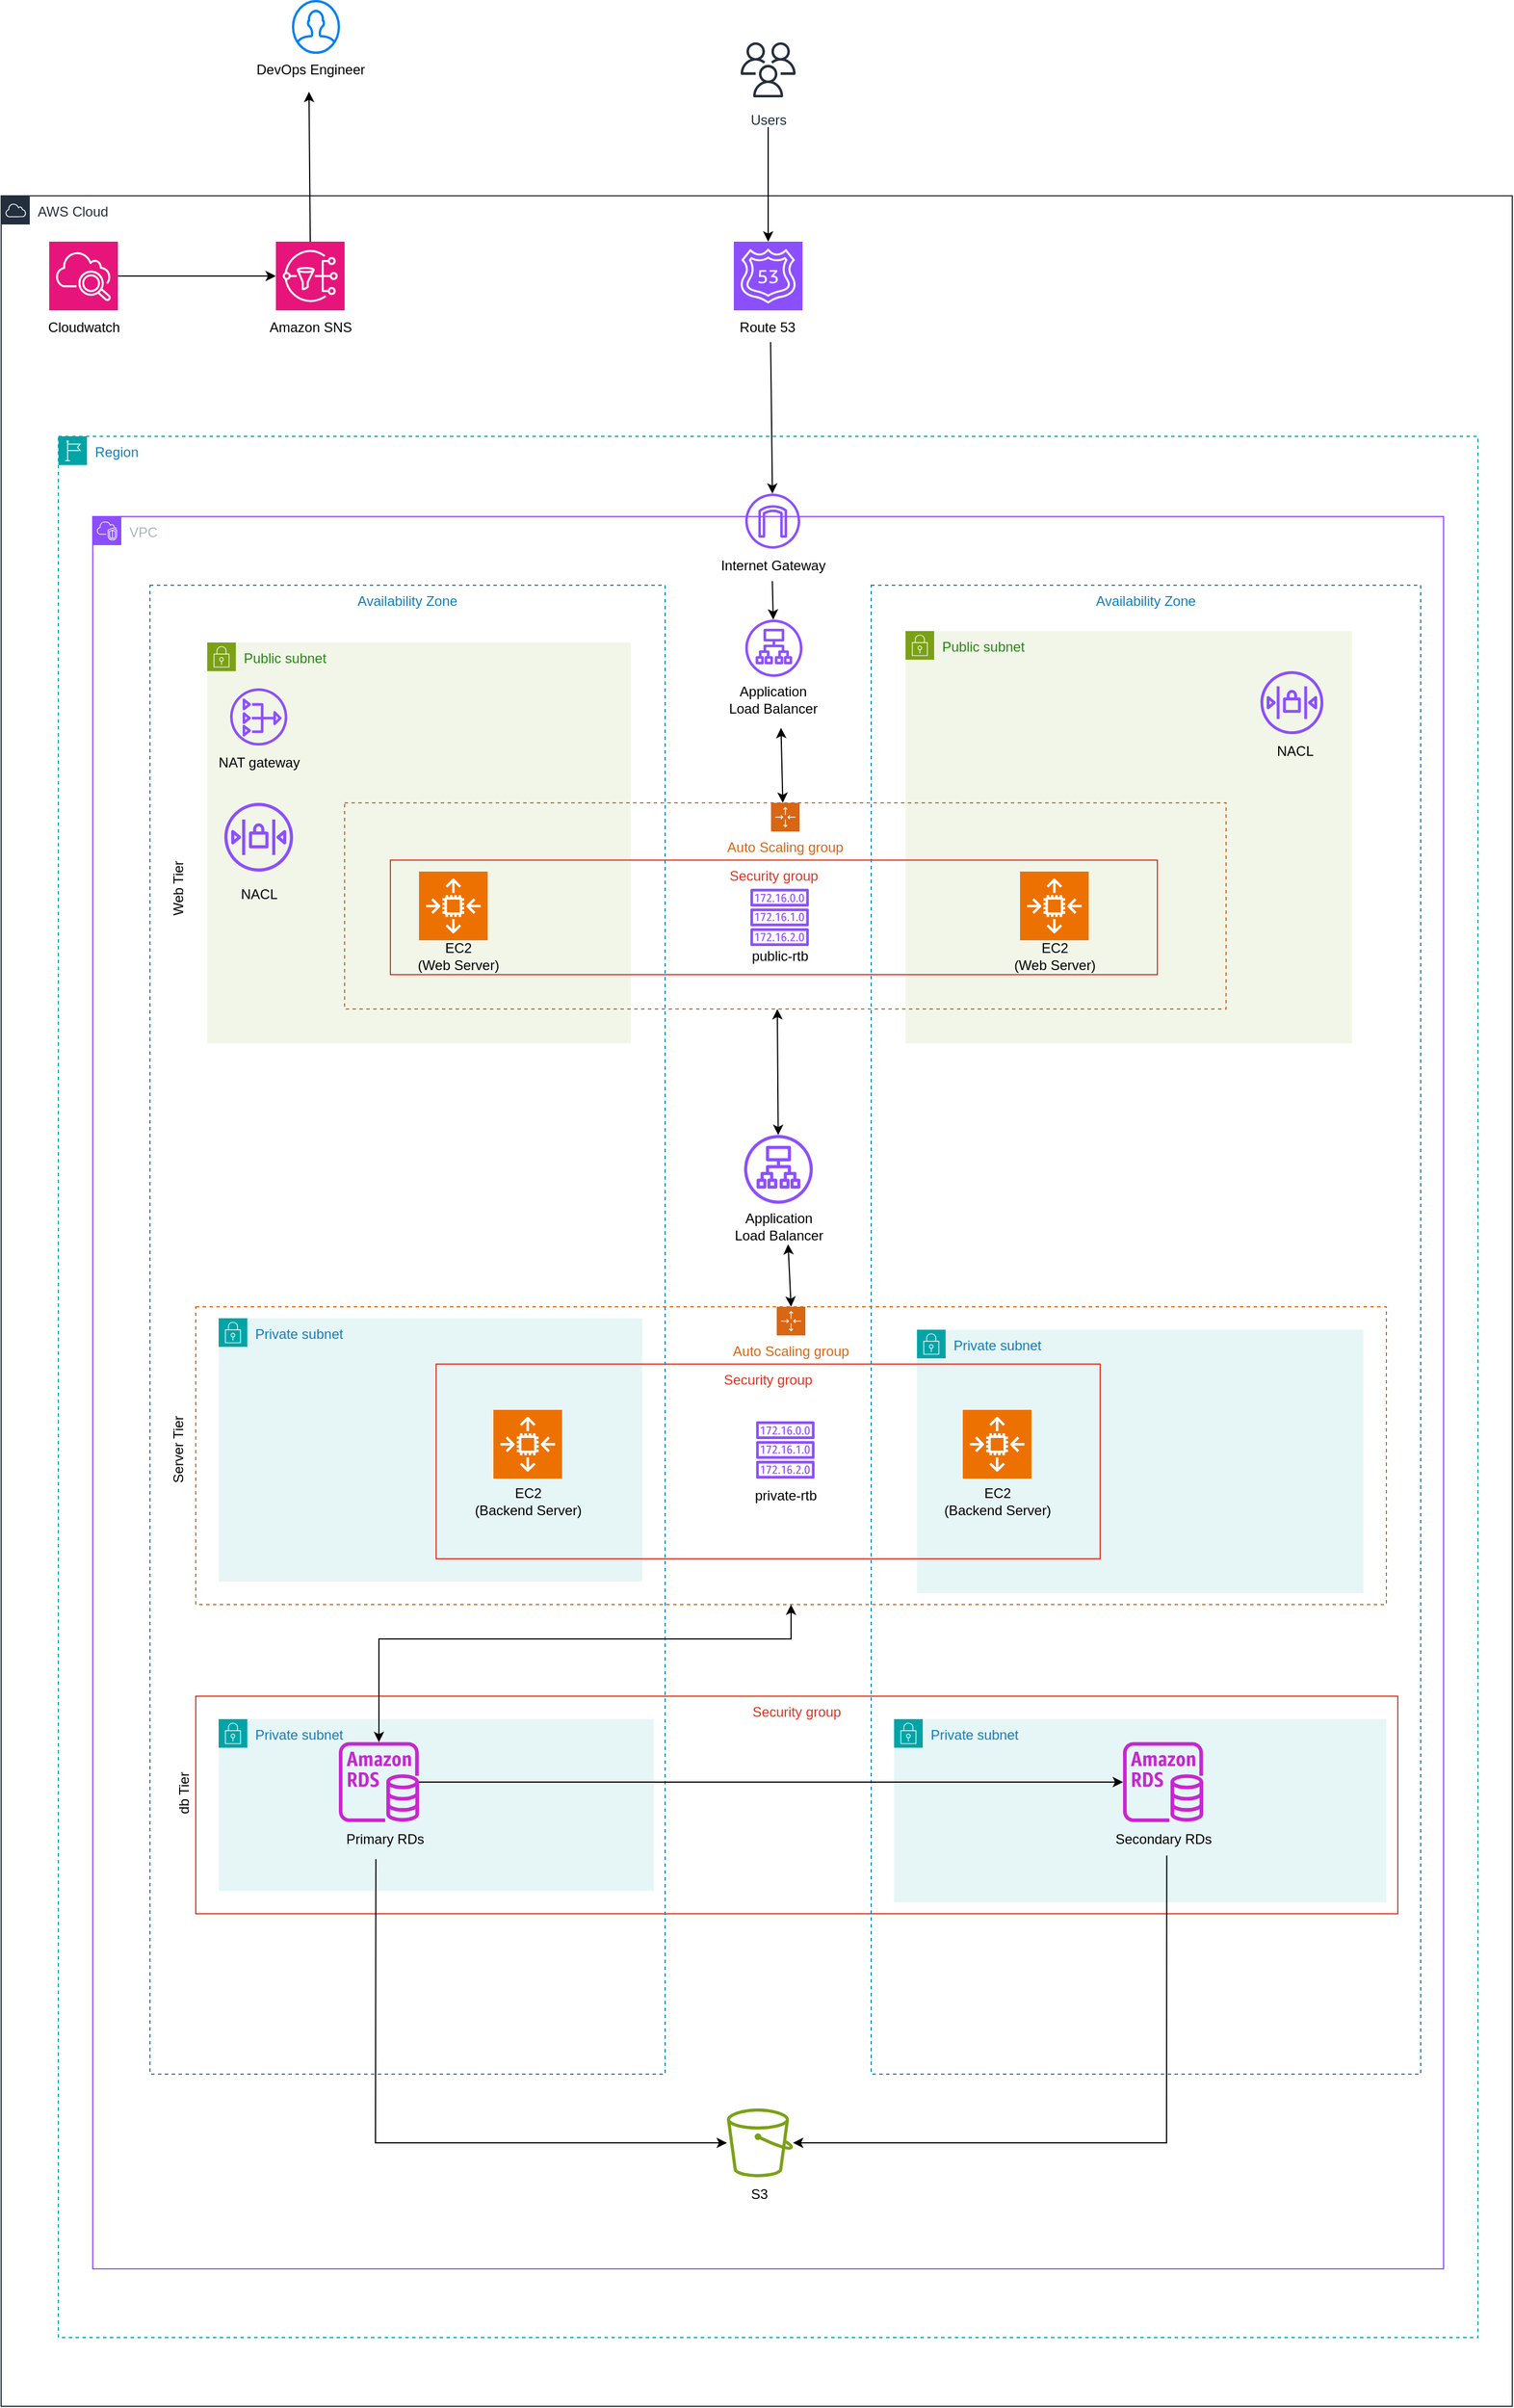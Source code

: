 <mxfile version="24.7.13">
  <diagram name="Page-1" id="mVVzXniBTKV5QnPk6kZt">
    <mxGraphModel dx="2638" dy="2377" grid="1" gridSize="10" guides="1" tooltips="1" connect="1" arrows="1" fold="1" page="1" pageScale="1" pageWidth="827" pageHeight="1169" math="0" shadow="0">
      <root>
        <mxCell id="0" />
        <mxCell id="1" parent="0" />
        <mxCell id="qg8MmeF7wyBkdZ5XozIb-90" value="Private subnet" style="points=[[0,0],[0.25,0],[0.5,0],[0.75,0],[1,0],[1,0.25],[1,0.5],[1,0.75],[1,1],[0.75,1],[0.5,1],[0.25,1],[0,1],[0,0.75],[0,0.5],[0,0.25]];outlineConnect=0;gradientColor=none;html=1;whiteSpace=wrap;fontSize=12;fontStyle=0;container=1;pointerEvents=0;collapsible=0;recursiveResize=0;shape=mxgraph.aws4.group;grIcon=mxgraph.aws4.group_security_group;grStroke=0;strokeColor=#00A4A6;fillColor=#E6F6F7;verticalAlign=top;align=left;spacingLeft=30;fontColor=#147EBA;dashed=0;" vertex="1" parent="1">
          <mxGeometry x="750" y="1250" width="430" height="160" as="geometry" />
        </mxCell>
        <mxCell id="qg8MmeF7wyBkdZ5XozIb-89" value="Private subnet" style="points=[[0,0],[0.25,0],[0.5,0],[0.75,0],[1,0],[1,0.25],[1,0.5],[1,0.75],[1,1],[0.75,1],[0.5,1],[0.25,1],[0,1],[0,0.75],[0,0.5],[0,0.25]];outlineConnect=0;gradientColor=none;html=1;whiteSpace=wrap;fontSize=12;fontStyle=0;container=1;pointerEvents=0;collapsible=0;recursiveResize=0;shape=mxgraph.aws4.group;grIcon=mxgraph.aws4.group_security_group;grStroke=0;strokeColor=#00A4A6;fillColor=#E6F6F7;verticalAlign=top;align=left;spacingLeft=30;fontColor=#147EBA;dashed=0;" vertex="1" parent="1">
          <mxGeometry x="160" y="1250" width="380" height="150" as="geometry" />
        </mxCell>
        <mxCell id="qg8MmeF7wyBkdZ5XozIb-76" value="Security group" style="fillColor=none;strokeColor=#DD3522;verticalAlign=top;fontStyle=0;fontColor=#DD3522;whiteSpace=wrap;html=1;" vertex="1" parent="1">
          <mxGeometry x="140" y="1230" width="1050" height="190" as="geometry" />
        </mxCell>
        <mxCell id="qg8MmeF7wyBkdZ5XozIb-82" value="Private subnet" style="points=[[0,0],[0.25,0],[0.5,0],[0.75,0],[1,0],[1,0.25],[1,0.5],[1,0.75],[1,1],[0.75,1],[0.5,1],[0.25,1],[0,1],[0,0.75],[0,0.5],[0,0.25]];outlineConnect=0;gradientColor=none;html=1;whiteSpace=wrap;fontSize=12;fontStyle=0;container=1;pointerEvents=0;collapsible=0;recursiveResize=0;shape=mxgraph.aws4.group;grIcon=mxgraph.aws4.group_security_group;grStroke=0;strokeColor=#00A4A6;fillColor=#E6F6F7;verticalAlign=top;align=left;spacingLeft=30;fontColor=#147EBA;dashed=0;" vertex="1" parent="1">
          <mxGeometry x="770" y="910" width="390" height="230" as="geometry" />
        </mxCell>
        <mxCell id="qg8MmeF7wyBkdZ5XozIb-81" value="Private subnet" style="points=[[0,0],[0.25,0],[0.5,0],[0.75,0],[1,0],[1,0.25],[1,0.5],[1,0.75],[1,1],[0.75,1],[0.5,1],[0.25,1],[0,1],[0,0.75],[0,0.5],[0,0.25]];outlineConnect=0;gradientColor=none;html=1;whiteSpace=wrap;fontSize=12;fontStyle=0;container=1;pointerEvents=0;collapsible=0;recursiveResize=0;shape=mxgraph.aws4.group;grIcon=mxgraph.aws4.group_security_group;grStroke=0;strokeColor=#00A4A6;fillColor=#E6F6F7;verticalAlign=top;align=left;spacingLeft=30;fontColor=#147EBA;dashed=0;" vertex="1" parent="1">
          <mxGeometry x="160" y="900" width="370" height="230" as="geometry" />
        </mxCell>
        <mxCell id="qg8MmeF7wyBkdZ5XozIb-55" value="Security group" style="fillColor=none;strokeColor=#DD3522;verticalAlign=top;fontStyle=0;fontColor=#DD3522;whiteSpace=wrap;html=1;" vertex="1" parent="1">
          <mxGeometry x="350" y="940" width="580" height="170" as="geometry" />
        </mxCell>
        <mxCell id="qg8MmeF7wyBkdZ5XozIb-49" value="Public subnet" style="points=[[0,0],[0.25,0],[0.5,0],[0.75,0],[1,0],[1,0.25],[1,0.5],[1,0.75],[1,1],[0.75,1],[0.5,1],[0.25,1],[0,1],[0,0.75],[0,0.5],[0,0.25]];outlineConnect=0;gradientColor=none;html=1;whiteSpace=wrap;fontSize=12;fontStyle=0;container=1;pointerEvents=0;collapsible=0;recursiveResize=0;shape=mxgraph.aws4.group;grIcon=mxgraph.aws4.group_security_group;grStroke=0;strokeColor=#7AA116;fillColor=#F2F6E8;verticalAlign=top;align=left;spacingLeft=30;fontColor=#248814;dashed=0;" vertex="1" parent="1">
          <mxGeometry x="760" y="300" width="390" height="360" as="geometry" />
        </mxCell>
        <mxCell id="qg8MmeF7wyBkdZ5XozIb-48" value="Public subnet" style="points=[[0,0],[0.25,0],[0.5,0],[0.75,0],[1,0],[1,0.25],[1,0.5],[1,0.75],[1,1],[0.75,1],[0.5,1],[0.25,1],[0,1],[0,0.75],[0,0.5],[0,0.25]];outlineConnect=0;gradientColor=none;html=1;whiteSpace=wrap;fontSize=12;fontStyle=0;container=1;pointerEvents=0;collapsible=0;recursiveResize=0;shape=mxgraph.aws4.group;grIcon=mxgraph.aws4.group_security_group;grStroke=0;strokeColor=#7AA116;fillColor=#F2F6E8;verticalAlign=top;align=left;spacingLeft=30;fontColor=#248814;dashed=0;" vertex="1" parent="1">
          <mxGeometry x="150" y="310" width="370" height="350" as="geometry" />
        </mxCell>
        <mxCell id="qg8MmeF7wyBkdZ5XozIb-1" value="Region" style="points=[[0,0],[0.25,0],[0.5,0],[0.75,0],[1,0],[1,0.25],[1,0.5],[1,0.75],[1,1],[0.75,1],[0.5,1],[0.25,1],[0,1],[0,0.75],[0,0.5],[0,0.25]];outlineConnect=0;gradientColor=none;html=1;whiteSpace=wrap;fontSize=12;fontStyle=0;container=1;pointerEvents=0;collapsible=0;recursiveResize=0;shape=mxgraph.aws4.group;grIcon=mxgraph.aws4.group_region;strokeColor=#00A4A6;fillColor=none;verticalAlign=top;align=left;spacingLeft=30;fontColor=#147EBA;dashed=1;" vertex="1" parent="1">
          <mxGeometry x="20" y="130" width="1240" height="1660" as="geometry" />
        </mxCell>
        <mxCell id="qg8MmeF7wyBkdZ5XozIb-6" value="Users" style="sketch=0;outlineConnect=0;fontColor=#232F3E;gradientColor=none;strokeColor=#232F3E;fillColor=#ffffff;dashed=0;verticalLabelPosition=bottom;verticalAlign=top;align=center;html=1;fontSize=12;fontStyle=0;aspect=fixed;shape=mxgraph.aws4.resourceIcon;resIcon=mxgraph.aws4.users;" vertex="1" parent="1">
          <mxGeometry x="610" y="-220" width="60" height="60" as="geometry" />
        </mxCell>
        <mxCell id="qg8MmeF7wyBkdZ5XozIb-12" value="VPC" style="points=[[0,0],[0.25,0],[0.5,0],[0.75,0],[1,0],[1,0.25],[1,0.5],[1,0.75],[1,1],[0.75,1],[0.5,1],[0.25,1],[0,1],[0,0.75],[0,0.5],[0,0.25]];outlineConnect=0;gradientColor=none;html=1;whiteSpace=wrap;fontSize=12;fontStyle=0;container=1;pointerEvents=0;collapsible=0;recursiveResize=0;shape=mxgraph.aws4.group;grIcon=mxgraph.aws4.group_vpc2;strokeColor=#8C4FFF;fillColor=none;verticalAlign=top;align=left;spacingLeft=30;fontColor=#AAB7B8;dashed=0;" vertex="1" parent="1">
          <mxGeometry x="50" y="200" width="1180" height="1530" as="geometry" />
        </mxCell>
        <mxCell id="qg8MmeF7wyBkdZ5XozIb-3" value="Availability Zone" style="fillColor=none;strokeColor=#147EBA;dashed=1;verticalAlign=top;fontStyle=0;fontColor=#147EBA;whiteSpace=wrap;html=1;" vertex="1" parent="qg8MmeF7wyBkdZ5XozIb-12">
          <mxGeometry x="680" y="60" width="480" height="1300" as="geometry" />
        </mxCell>
        <mxCell id="qg8MmeF7wyBkdZ5XozIb-4" value="Availability Zone" style="fillColor=none;strokeColor=#147EBA;dashed=1;verticalAlign=top;fontStyle=0;fontColor=#147EBA;whiteSpace=wrap;html=1;" vertex="1" parent="qg8MmeF7wyBkdZ5XozIb-12">
          <mxGeometry x="50" y="60" width="450" height="1300" as="geometry" />
        </mxCell>
        <mxCell id="qg8MmeF7wyBkdZ5XozIb-36" value="" style="sketch=0;points=[[0,0,0],[0.25,0,0],[0.5,0,0],[0.75,0,0],[1,0,0],[0,1,0],[0.25,1,0],[0.5,1,0],[0.75,1,0],[1,1,0],[0,0.25,0],[0,0.5,0],[0,0.75,0],[1,0.25,0],[1,0.5,0],[1,0.75,0]];outlineConnect=0;fontColor=#232F3E;fillColor=#ED7100;strokeColor=#ffffff;dashed=0;verticalLabelPosition=bottom;verticalAlign=top;align=center;html=1;fontSize=12;fontStyle=0;aspect=fixed;shape=mxgraph.aws4.resourceIcon;resIcon=mxgraph.aws4.auto_scaling2;" vertex="1" parent="qg8MmeF7wyBkdZ5XozIb-12">
          <mxGeometry x="285" y="310" width="60" height="60" as="geometry" />
        </mxCell>
        <mxCell id="qg8MmeF7wyBkdZ5XozIb-56" value="" style="sketch=0;outlineConnect=0;fontColor=#232F3E;gradientColor=none;fillColor=#C925D1;strokeColor=none;dashed=0;verticalLabelPosition=bottom;verticalAlign=top;align=center;html=1;fontSize=12;fontStyle=0;aspect=fixed;pointerEvents=1;shape=mxgraph.aws4.rds_instance;" vertex="1" parent="qg8MmeF7wyBkdZ5XozIb-12">
          <mxGeometry x="215" y="1070" width="70" height="70" as="geometry" />
        </mxCell>
        <mxCell id="qg8MmeF7wyBkdZ5XozIb-58" value="" style="sketch=0;outlineConnect=0;fontColor=#232F3E;gradientColor=none;fillColor=#8C4FFF;strokeColor=none;dashed=0;verticalLabelPosition=bottom;verticalAlign=top;align=center;html=1;fontSize=12;fontStyle=0;aspect=fixed;pointerEvents=1;shape=mxgraph.aws4.nat_gateway;" vertex="1" parent="qg8MmeF7wyBkdZ5XozIb-12">
          <mxGeometry x="120" y="150" width="50" height="50" as="geometry" />
        </mxCell>
        <mxCell id="qg8MmeF7wyBkdZ5XozIb-52" value="EC2&lt;div&gt;(Backend Server)&lt;/div&gt;" style="text;html=1;align=center;verticalAlign=middle;resizable=0;points=[];autosize=1;strokeColor=none;fillColor=none;" vertex="1" parent="qg8MmeF7wyBkdZ5XozIb-12">
          <mxGeometry x="320" y="840" width="120" height="40" as="geometry" />
        </mxCell>
        <mxCell id="qg8MmeF7wyBkdZ5XozIb-51" value="EC2&lt;div&gt;(Backend Server)&lt;/div&gt;" style="text;html=1;align=center;verticalAlign=middle;resizable=0;points=[];autosize=1;strokeColor=none;fillColor=none;" vertex="1" parent="qg8MmeF7wyBkdZ5XozIb-12">
          <mxGeometry x="730" y="840" width="120" height="40" as="geometry" />
        </mxCell>
        <mxCell id="qg8MmeF7wyBkdZ5XozIb-77" value="db Tier" style="text;html=1;align=center;verticalAlign=middle;resizable=0;points=[];autosize=1;strokeColor=none;fillColor=none;rotation=-90;" vertex="1" parent="qg8MmeF7wyBkdZ5XozIb-12">
          <mxGeometry x="50" y="1100" width="60" height="30" as="geometry" />
        </mxCell>
        <mxCell id="qg8MmeF7wyBkdZ5XozIb-37" value="" style="sketch=0;points=[[0,0,0],[0.25,0,0],[0.5,0,0],[0.75,0,0],[1,0,0],[0,1,0],[0.25,1,0],[0.5,1,0],[0.75,1,0],[1,1,0],[0,0.25,0],[0,0.5,0],[0,0.75,0],[1,0.25,0],[1,0.5,0],[1,0.75,0]];outlineConnect=0;fontColor=#232F3E;fillColor=#ED7100;strokeColor=#ffffff;dashed=0;verticalLabelPosition=bottom;verticalAlign=top;align=center;html=1;fontSize=12;fontStyle=0;aspect=fixed;shape=mxgraph.aws4.resourceIcon;resIcon=mxgraph.aws4.auto_scaling2;" vertex="1" parent="qg8MmeF7wyBkdZ5XozIb-12">
          <mxGeometry x="810" y="310" width="60" height="60" as="geometry" />
        </mxCell>
        <mxCell id="qg8MmeF7wyBkdZ5XozIb-79" value="" style="sketch=0;outlineConnect=0;fontColor=#232F3E;gradientColor=none;fillColor=#8C4FFF;strokeColor=none;dashed=0;verticalLabelPosition=bottom;verticalAlign=top;align=center;html=1;fontSize=12;fontStyle=0;aspect=fixed;pointerEvents=1;shape=mxgraph.aws4.network_access_control_list;" vertex="1" parent="qg8MmeF7wyBkdZ5XozIb-12">
          <mxGeometry x="1020" y="135" width="55" height="55" as="geometry" />
        </mxCell>
        <mxCell id="qg8MmeF7wyBkdZ5XozIb-50" value="" style="sketch=0;points=[[0,0,0],[0.25,0,0],[0.5,0,0],[0.75,0,0],[1,0,0],[0,1,0],[0.25,1,0],[0.5,1,0],[0.75,1,0],[1,1,0],[0,0.25,0],[0,0.5,0],[0,0.75,0],[1,0.25,0],[1,0.5,0],[1,0.75,0]];outlineConnect=0;fontColor=#232F3E;fillColor=#ED7100;strokeColor=#ffffff;dashed=0;verticalLabelPosition=bottom;verticalAlign=top;align=center;html=1;fontSize=12;fontStyle=0;aspect=fixed;shape=mxgraph.aws4.resourceIcon;resIcon=mxgraph.aws4.auto_scaling2;" vertex="1" parent="qg8MmeF7wyBkdZ5XozIb-12">
          <mxGeometry x="760" y="780" width="60" height="60" as="geometry" />
        </mxCell>
        <mxCell id="qg8MmeF7wyBkdZ5XozIb-83" value="NACL" style="text;html=1;align=center;verticalAlign=middle;resizable=0;points=[];autosize=1;strokeColor=none;fillColor=none;" vertex="1" parent="qg8MmeF7wyBkdZ5XozIb-12">
          <mxGeometry x="115" y="315" width="60" height="30" as="geometry" />
        </mxCell>
        <mxCell id="qg8MmeF7wyBkdZ5XozIb-28" value="AWS Cloud" style="points=[[0,0],[0.25,0],[0.5,0],[0.75,0],[1,0],[1,0.25],[1,0.5],[1,0.75],[1,1],[0.75,1],[0.5,1],[0.25,1],[0,1],[0,0.75],[0,0.5],[0,0.25]];outlineConnect=0;gradientColor=none;html=1;whiteSpace=wrap;fontSize=12;fontStyle=0;container=1;pointerEvents=0;collapsible=0;recursiveResize=0;shape=mxgraph.aws4.group;grIcon=mxgraph.aws4.group_aws_cloud;strokeColor=#232F3E;fillColor=none;verticalAlign=top;align=left;spacingLeft=30;fontColor=#232F3E;dashed=0;" vertex="1" parent="1">
          <mxGeometry x="-30" y="-80" width="1320" height="1930" as="geometry" />
        </mxCell>
        <mxCell id="qg8MmeF7wyBkdZ5XozIb-29" value="" style="sketch=0;points=[[0,0,0],[0.25,0,0],[0.5,0,0],[0.75,0,0],[1,0,0],[0,1,0],[0.25,1,0],[0.5,1,0],[0.75,1,0],[1,1,0],[0,0.25,0],[0,0.5,0],[0,0.75,0],[1,0.25,0],[1,0.5,0],[1,0.75,0]];outlineConnect=0;fontColor=#232F3E;fillColor=#8C4FFF;strokeColor=#ffffff;dashed=0;verticalLabelPosition=bottom;verticalAlign=top;align=center;html=1;fontSize=12;fontStyle=0;aspect=fixed;shape=mxgraph.aws4.resourceIcon;resIcon=mxgraph.aws4.route_53;" vertex="1" parent="qg8MmeF7wyBkdZ5XozIb-28">
          <mxGeometry x="640" y="40" width="60" height="60" as="geometry" />
        </mxCell>
        <mxCell id="qg8MmeF7wyBkdZ5XozIb-23" value="" style="sketch=0;outlineConnect=0;fontColor=#232F3E;gradientColor=none;fillColor=#8C4FFF;strokeColor=none;dashed=0;verticalLabelPosition=bottom;verticalAlign=top;align=center;html=1;fontSize=12;fontStyle=0;aspect=fixed;pointerEvents=1;shape=mxgraph.aws4.internet_gateway;" vertex="1" parent="qg8MmeF7wyBkdZ5XozIb-28">
          <mxGeometry x="650" y="260" width="48" height="48" as="geometry" />
        </mxCell>
        <mxCell id="qg8MmeF7wyBkdZ5XozIb-31" value="" style="endArrow=classic;html=1;rounded=0;exitX=0.545;exitY=0.921;exitDx=0;exitDy=0;exitPerimeter=0;" edge="1" parent="qg8MmeF7wyBkdZ5XozIb-28" source="qg8MmeF7wyBkdZ5XozIb-32" target="qg8MmeF7wyBkdZ5XozIb-23">
          <mxGeometry width="50" height="50" relative="1" as="geometry">
            <mxPoint x="600" y="130" as="sourcePoint" />
            <mxPoint x="570" y="410" as="targetPoint" />
          </mxGeometry>
        </mxCell>
        <mxCell id="qg8MmeF7wyBkdZ5XozIb-32" value="Route 53" style="text;html=1;align=center;verticalAlign=middle;resizable=0;points=[];autosize=1;strokeColor=none;fillColor=none;" vertex="1" parent="qg8MmeF7wyBkdZ5XozIb-28">
          <mxGeometry x="634" y="100" width="70" height="30" as="geometry" />
        </mxCell>
        <mxCell id="qg8MmeF7wyBkdZ5XozIb-33" value="Internet Gateway" style="text;html=1;align=center;verticalAlign=middle;resizable=0;points=[];autosize=1;strokeColor=none;fillColor=none;" vertex="1" parent="qg8MmeF7wyBkdZ5XozIb-28">
          <mxGeometry x="619" y="308" width="110" height="30" as="geometry" />
        </mxCell>
        <mxCell id="qg8MmeF7wyBkdZ5XozIb-41" value="" style="sketch=0;outlineConnect=0;fontColor=#232F3E;gradientColor=none;fillColor=#8C4FFF;strokeColor=none;dashed=0;verticalLabelPosition=bottom;verticalAlign=top;align=center;html=1;fontSize=12;fontStyle=0;aspect=fixed;pointerEvents=1;shape=mxgraph.aws4.application_load_balancer;" vertex="1" parent="qg8MmeF7wyBkdZ5XozIb-28">
          <mxGeometry x="650" y="370" width="50" height="50" as="geometry" />
        </mxCell>
        <mxCell id="qg8MmeF7wyBkdZ5XozIb-42" value="Application&lt;div&gt;Load Balancer&lt;/div&gt;" style="text;html=1;align=center;verticalAlign=middle;resizable=0;points=[];autosize=1;strokeColor=none;fillColor=none;" vertex="1" parent="qg8MmeF7wyBkdZ5XozIb-28">
          <mxGeometry x="624" y="420" width="100" height="40" as="geometry" />
        </mxCell>
        <mxCell id="qg8MmeF7wyBkdZ5XozIb-43" value="" style="endArrow=classic;html=1;rounded=0;exitX=0.497;exitY=0.946;exitDx=0;exitDy=0;exitPerimeter=0;" edge="1" parent="qg8MmeF7wyBkdZ5XozIb-28" source="qg8MmeF7wyBkdZ5XozIb-33" target="qg8MmeF7wyBkdZ5XozIb-41">
          <mxGeometry width="50" height="50" relative="1" as="geometry">
            <mxPoint x="560" y="660" as="sourcePoint" />
            <mxPoint x="610" y="610" as="targetPoint" />
          </mxGeometry>
        </mxCell>
        <mxCell id="qg8MmeF7wyBkdZ5XozIb-47" value="Server Tier" style="text;html=1;align=center;verticalAlign=middle;resizable=0;points=[];autosize=1;strokeColor=none;fillColor=none;rotation=-90;" vertex="1" parent="qg8MmeF7wyBkdZ5XozIb-28">
          <mxGeometry x="115" y="1080" width="80" height="30" as="geometry" />
        </mxCell>
        <mxCell id="qg8MmeF7wyBkdZ5XozIb-39" value="Web Tier" style="text;html=1;align=center;verticalAlign=middle;resizable=0;points=[];autosize=1;strokeColor=none;fillColor=none;flipV=0;flipH=1;rotation=-90;" vertex="1" parent="qg8MmeF7wyBkdZ5XozIb-28">
          <mxGeometry x="120" y="590" width="70" height="30" as="geometry" />
        </mxCell>
        <mxCell id="qg8MmeF7wyBkdZ5XozIb-59" value="NAT gateway" style="text;html=1;align=center;verticalAlign=middle;resizable=0;points=[];autosize=1;strokeColor=none;fillColor=none;" vertex="1" parent="qg8MmeF7wyBkdZ5XozIb-28">
          <mxGeometry x="180" y="480" width="90" height="30" as="geometry" />
        </mxCell>
        <mxCell id="qg8MmeF7wyBkdZ5XozIb-60" value="" style="sketch=0;points=[[0,0,0],[0.25,0,0],[0.5,0,0],[0.75,0,0],[1,0,0],[0,1,0],[0.25,1,0],[0.5,1,0],[0.75,1,0],[1,1,0],[0,0.25,0],[0,0.5,0],[0,0.75,0],[1,0.25,0],[1,0.5,0],[1,0.75,0]];points=[[0,0,0],[0.25,0,0],[0.5,0,0],[0.75,0,0],[1,0,0],[0,1,0],[0.25,1,0],[0.5,1,0],[0.75,1,0],[1,1,0],[0,0.25,0],[0,0.5,0],[0,0.75,0],[1,0.25,0],[1,0.5,0],[1,0.75,0]];outlineConnect=0;fontColor=#232F3E;fillColor=#E7157B;strokeColor=#ffffff;dashed=0;verticalLabelPosition=bottom;verticalAlign=top;align=center;html=1;fontSize=12;fontStyle=0;aspect=fixed;shape=mxgraph.aws4.resourceIcon;resIcon=mxgraph.aws4.cloudwatch_2;" vertex="1" parent="qg8MmeF7wyBkdZ5XozIb-28">
          <mxGeometry x="42" y="40" width="60" height="60" as="geometry" />
        </mxCell>
        <mxCell id="qg8MmeF7wyBkdZ5XozIb-61" value="Cloudwatch" style="text;html=1;align=center;verticalAlign=middle;resizable=0;points=[];autosize=1;strokeColor=none;fillColor=none;" vertex="1" parent="qg8MmeF7wyBkdZ5XozIb-28">
          <mxGeometry x="27" y="100" width="90" height="30" as="geometry" />
        </mxCell>
        <mxCell id="qg8MmeF7wyBkdZ5XozIb-62" value="" style="sketch=0;outlineConnect=0;fontColor=#232F3E;gradientColor=none;fillColor=#7AA116;strokeColor=none;dashed=0;verticalLabelPosition=bottom;verticalAlign=top;align=center;html=1;fontSize=12;fontStyle=0;aspect=fixed;pointerEvents=1;shape=mxgraph.aws4.bucket;" vertex="1" parent="qg8MmeF7wyBkdZ5XozIb-28">
          <mxGeometry x="634" y="1670" width="57.69" height="60" as="geometry" />
        </mxCell>
        <mxCell id="qg8MmeF7wyBkdZ5XozIb-63" value="S3" style="text;html=1;align=center;verticalAlign=middle;resizable=0;points=[];autosize=1;strokeColor=none;fillColor=none;" vertex="1" parent="qg8MmeF7wyBkdZ5XozIb-28">
          <mxGeometry x="641.69" y="1730" width="40" height="30" as="geometry" />
        </mxCell>
        <mxCell id="qg8MmeF7wyBkdZ5XozIb-64" value="Primary RDs" style="text;html=1;align=center;verticalAlign=middle;resizable=0;points=[];autosize=1;strokeColor=none;fillColor=none;" vertex="1" parent="qg8MmeF7wyBkdZ5XozIb-28">
          <mxGeometry x="290" y="1420" width="90" height="30" as="geometry" />
        </mxCell>
        <mxCell id="qg8MmeF7wyBkdZ5XozIb-66" value="" style="sketch=0;outlineConnect=0;fontColor=#232F3E;gradientColor=none;fillColor=#8C4FFF;strokeColor=none;dashed=0;verticalLabelPosition=bottom;verticalAlign=top;align=center;html=1;fontSize=12;fontStyle=0;aspect=fixed;pointerEvents=1;shape=mxgraph.aws4.application_load_balancer;" vertex="1" parent="qg8MmeF7wyBkdZ5XozIb-28">
          <mxGeometry x="649" y="820" width="60" height="60" as="geometry" />
        </mxCell>
        <mxCell id="qg8MmeF7wyBkdZ5XozIb-65" value="Secondary RDs" style="text;html=1;align=center;verticalAlign=middle;resizable=0;points=[];autosize=1;strokeColor=none;fillColor=none;" vertex="1" parent="qg8MmeF7wyBkdZ5XozIb-28">
          <mxGeometry x="960" y="1420" width="110" height="30" as="geometry" />
        </mxCell>
        <mxCell id="qg8MmeF7wyBkdZ5XozIb-67" value="Application&lt;div&gt;Load Balancer&lt;/div&gt;" style="text;html=1;align=center;verticalAlign=middle;resizable=0;points=[];autosize=1;strokeColor=none;fillColor=none;" vertex="1" parent="qg8MmeF7wyBkdZ5XozIb-28">
          <mxGeometry x="629" y="880" width="100" height="40" as="geometry" />
        </mxCell>
        <mxCell id="qg8MmeF7wyBkdZ5XozIb-57" value="" style="sketch=0;outlineConnect=0;fontColor=#232F3E;gradientColor=none;fillColor=#C925D1;strokeColor=none;dashed=0;verticalLabelPosition=bottom;verticalAlign=top;align=center;html=1;fontSize=12;fontStyle=0;aspect=fixed;pointerEvents=1;shape=mxgraph.aws4.rds_instance;" vertex="1" parent="qg8MmeF7wyBkdZ5XozIb-28">
          <mxGeometry x="980" y="1350" width="70" height="70" as="geometry" />
        </mxCell>
        <mxCell id="qg8MmeF7wyBkdZ5XozIb-78" value="" style="sketch=0;outlineConnect=0;fontColor=#232F3E;gradientColor=none;fillColor=#8C4FFF;strokeColor=none;dashed=0;verticalLabelPosition=bottom;verticalAlign=top;align=center;html=1;fontSize=12;fontStyle=0;aspect=fixed;pointerEvents=1;shape=mxgraph.aws4.network_access_control_list;" vertex="1" parent="qg8MmeF7wyBkdZ5XozIb-28">
          <mxGeometry x="195" y="530" width="60" height="60" as="geometry" />
        </mxCell>
        <mxCell id="qg8MmeF7wyBkdZ5XozIb-84" value="NACL" style="text;html=1;align=center;verticalAlign=middle;resizable=0;points=[];autosize=1;strokeColor=none;fillColor=none;" vertex="1" parent="qg8MmeF7wyBkdZ5XozIb-28">
          <mxGeometry x="1100" y="470" width="60" height="30" as="geometry" />
        </mxCell>
        <mxCell id="qg8MmeF7wyBkdZ5XozIb-91" value="" style="endArrow=classic;html=1;rounded=0;exitX=0.415;exitY=1.074;exitDx=0;exitDy=0;exitPerimeter=0;" edge="1" parent="qg8MmeF7wyBkdZ5XozIb-28" source="qg8MmeF7wyBkdZ5XozIb-64" target="qg8MmeF7wyBkdZ5XozIb-62">
          <mxGeometry width="50" height="50" relative="1" as="geometry">
            <mxPoint x="720" y="1540" as="sourcePoint" />
            <mxPoint x="770" y="1490" as="targetPoint" />
            <Array as="points">
              <mxPoint x="327" y="1700" />
            </Array>
          </mxGeometry>
        </mxCell>
        <mxCell id="qg8MmeF7wyBkdZ5XozIb-92" value="" style="endArrow=classic;html=1;rounded=0;exitX=0.529;exitY=0.972;exitDx=0;exitDy=0;exitPerimeter=0;" edge="1" parent="qg8MmeF7wyBkdZ5XozIb-28" source="qg8MmeF7wyBkdZ5XozIb-65" target="qg8MmeF7wyBkdZ5XozIb-62">
          <mxGeometry width="50" height="50" relative="1" as="geometry">
            <mxPoint x="720" y="1540" as="sourcePoint" />
            <mxPoint x="770" y="1490" as="targetPoint" />
            <Array as="points">
              <mxPoint x="1018" y="1700" />
            </Array>
          </mxGeometry>
        </mxCell>
        <mxCell id="qg8MmeF7wyBkdZ5XozIb-93" value="" style="sketch=0;points=[[0,0,0],[0.25,0,0],[0.5,0,0],[0.75,0,0],[1,0,0],[0,1,0],[0.25,1,0],[0.5,1,0],[0.75,1,0],[1,1,0],[0,0.25,0],[0,0.5,0],[0,0.75,0],[1,0.25,0],[1,0.5,0],[1,0.75,0]];outlineConnect=0;fontColor=#232F3E;fillColor=#E7157B;strokeColor=#ffffff;dashed=0;verticalLabelPosition=bottom;verticalAlign=top;align=center;html=1;fontSize=12;fontStyle=0;aspect=fixed;shape=mxgraph.aws4.resourceIcon;resIcon=mxgraph.aws4.sns;" vertex="1" parent="qg8MmeF7wyBkdZ5XozIb-28">
          <mxGeometry x="240" y="40" width="60" height="60" as="geometry" />
        </mxCell>
        <mxCell id="qg8MmeF7wyBkdZ5XozIb-94" value="Amazon SNS" style="text;html=1;align=center;verticalAlign=middle;resizable=0;points=[];autosize=1;strokeColor=none;fillColor=none;" vertex="1" parent="qg8MmeF7wyBkdZ5XozIb-28">
          <mxGeometry x="220" y="100" width="100" height="30" as="geometry" />
        </mxCell>
        <mxCell id="qg8MmeF7wyBkdZ5XozIb-95" value="" style="endArrow=classic;html=1;rounded=0;exitX=1;exitY=0.5;exitDx=0;exitDy=0;exitPerimeter=0;entryX=0;entryY=0.5;entryDx=0;entryDy=0;entryPerimeter=0;" edge="1" parent="qg8MmeF7wyBkdZ5XozIb-28" source="qg8MmeF7wyBkdZ5XozIb-60" target="qg8MmeF7wyBkdZ5XozIb-93">
          <mxGeometry width="50" height="50" relative="1" as="geometry">
            <mxPoint x="720" y="360" as="sourcePoint" />
            <mxPoint x="770" y="310" as="targetPoint" />
          </mxGeometry>
        </mxCell>
        <mxCell id="qg8MmeF7wyBkdZ5XozIb-30" value="" style="endArrow=classic;html=1;rounded=0;entryX=0.5;entryY=0;entryDx=0;entryDy=0;entryPerimeter=0;" edge="1" parent="1" target="qg8MmeF7wyBkdZ5XozIb-29">
          <mxGeometry width="50" height="50" relative="1" as="geometry">
            <mxPoint x="640" y="-140" as="sourcePoint" />
            <mxPoint x="540" y="330" as="targetPoint" />
          </mxGeometry>
        </mxCell>
        <mxCell id="qg8MmeF7wyBkdZ5XozIb-35" value="Auto Scaling group" style="points=[[0,0],[0.25,0],[0.5,0],[0.75,0],[1,0],[1,0.25],[1,0.5],[1,0.75],[1,1],[0.75,1],[0.5,1],[0.25,1],[0,1],[0,0.75],[0,0.5],[0,0.25]];outlineConnect=0;gradientColor=none;html=1;whiteSpace=wrap;fontSize=12;fontStyle=0;container=1;pointerEvents=0;collapsible=0;recursiveResize=0;shape=mxgraph.aws4.groupCenter;grIcon=mxgraph.aws4.group_auto_scaling_group;grStroke=1;strokeColor=#D86613;fillColor=none;verticalAlign=top;align=center;fontColor=#D86613;dashed=1;spacingTop=25;" vertex="1" parent="1">
          <mxGeometry x="140" y="890" width="1040" height="260" as="geometry" />
        </mxCell>
        <mxCell id="qg8MmeF7wyBkdZ5XozIb-71" value="private-rtb" style="text;html=1;align=center;verticalAlign=middle;resizable=0;points=[];autosize=1;strokeColor=none;fillColor=none;" vertex="1" parent="qg8MmeF7wyBkdZ5XozIb-35">
          <mxGeometry x="475" y="150" width="80" height="30" as="geometry" />
        </mxCell>
        <mxCell id="qg8MmeF7wyBkdZ5XozIb-53" value="" style="sketch=0;points=[[0,0,0],[0.25,0,0],[0.5,0,0],[0.75,0,0],[1,0,0],[0,1,0],[0.25,1,0],[0.5,1,0],[0.75,1,0],[1,1,0],[0,0.25,0],[0,0.5,0],[0,0.75,0],[1,0.25,0],[1,0.5,0],[1,0.75,0]];outlineConnect=0;fontColor=#232F3E;fillColor=#ED7100;strokeColor=#ffffff;dashed=0;verticalLabelPosition=bottom;verticalAlign=top;align=center;html=1;fontSize=12;fontStyle=0;aspect=fixed;shape=mxgraph.aws4.resourceIcon;resIcon=mxgraph.aws4.auto_scaling2;" vertex="1" parent="qg8MmeF7wyBkdZ5XozIb-35">
          <mxGeometry x="260" y="90" width="60" height="60" as="geometry" />
        </mxCell>
        <mxCell id="qg8MmeF7wyBkdZ5XozIb-68" value="" style="sketch=0;outlineConnect=0;fontColor=#232F3E;gradientColor=none;fillColor=#8C4FFF;strokeColor=none;dashed=0;verticalLabelPosition=bottom;verticalAlign=top;align=center;html=1;fontSize=12;fontStyle=0;aspect=fixed;pointerEvents=1;shape=mxgraph.aws4.route_table;" vertex="1" parent="1">
          <mxGeometry x="624.34" y="525" width="51.32" height="50" as="geometry" />
        </mxCell>
        <mxCell id="qg8MmeF7wyBkdZ5XozIb-69" value="" style="sketch=0;outlineConnect=0;fontColor=#232F3E;gradientColor=none;fillColor=#8C4FFF;strokeColor=none;dashed=0;verticalLabelPosition=bottom;verticalAlign=top;align=center;html=1;fontSize=12;fontStyle=0;aspect=fixed;pointerEvents=1;shape=mxgraph.aws4.route_table;" vertex="1" parent="1">
          <mxGeometry x="629.34" y="990" width="51.32" height="50" as="geometry" />
        </mxCell>
        <mxCell id="qg8MmeF7wyBkdZ5XozIb-70" value="public-rtb" style="text;html=1;align=center;verticalAlign=middle;resizable=0;points=[];autosize=1;strokeColor=none;fillColor=none;" vertex="1" parent="1">
          <mxGeometry x="615" y="569" width="70" height="30" as="geometry" />
        </mxCell>
        <mxCell id="qg8MmeF7wyBkdZ5XozIb-72" value="" style="endArrow=classic;startArrow=classic;html=1;rounded=0;" edge="1" parent="1" source="qg8MmeF7wyBkdZ5XozIb-66">
          <mxGeometry width="50" height="50" relative="1" as="geometry">
            <mxPoint x="530" y="710" as="sourcePoint" />
            <mxPoint x="648" y="630" as="targetPoint" />
          </mxGeometry>
        </mxCell>
        <mxCell id="qg8MmeF7wyBkdZ5XozIb-73" value="" style="endArrow=classic;startArrow=classic;html=1;rounded=0;exitX=0.5;exitY=0;exitDx=0;exitDy=0;entryX=0.584;entryY=0.883;entryDx=0;entryDy=0;entryPerimeter=0;" edge="1" parent="1" source="qg8MmeF7wyBkdZ5XozIb-35" target="qg8MmeF7wyBkdZ5XozIb-67">
          <mxGeometry width="50" height="50" relative="1" as="geometry">
            <mxPoint x="530" y="710" as="sourcePoint" />
            <mxPoint x="660" y="830" as="targetPoint" />
          </mxGeometry>
        </mxCell>
        <mxCell id="qg8MmeF7wyBkdZ5XozIb-74" value="" style="endArrow=classic;startArrow=classic;html=1;rounded=0;entryX=0.5;entryY=1;entryDx=0;entryDy=0;" edge="1" parent="1" source="qg8MmeF7wyBkdZ5XozIb-56" target="qg8MmeF7wyBkdZ5XozIb-35">
          <mxGeometry width="50" height="50" relative="1" as="geometry">
            <mxPoint x="530" y="1150" as="sourcePoint" />
            <mxPoint x="580" y="1100" as="targetPoint" />
            <Array as="points">
              <mxPoint x="300" y="1180" />
              <mxPoint x="660" y="1180" />
            </Array>
          </mxGeometry>
        </mxCell>
        <mxCell id="qg8MmeF7wyBkdZ5XozIb-75" value="" style="endArrow=classic;html=1;rounded=0;" edge="1" parent="1" source="qg8MmeF7wyBkdZ5XozIb-56" target="qg8MmeF7wyBkdZ5XozIb-57">
          <mxGeometry width="50" height="50" relative="1" as="geometry">
            <mxPoint x="530" y="1150" as="sourcePoint" />
            <mxPoint x="580" y="1100" as="targetPoint" />
          </mxGeometry>
        </mxCell>
        <mxCell id="qg8MmeF7wyBkdZ5XozIb-34" value="Auto Scaling group" style="points=[[0,0],[0.25,0],[0.5,0],[0.75,0],[1,0],[1,0.25],[1,0.5],[1,0.75],[1,1],[0.75,1],[0.5,1],[0.25,1],[0,1],[0,0.75],[0,0.5],[0,0.25]];outlineConnect=0;gradientColor=none;html=1;whiteSpace=wrap;fontSize=12;fontStyle=0;container=1;pointerEvents=0;collapsible=0;recursiveResize=0;shape=mxgraph.aws4.groupCenter;grIcon=mxgraph.aws4.group_auto_scaling_group;grStroke=1;strokeColor=#D86613;fillColor=none;verticalAlign=top;align=center;fontColor=#D86613;dashed=1;spacingTop=25;" vertex="1" parent="1">
          <mxGeometry x="270" y="450" width="770" height="180" as="geometry" />
        </mxCell>
        <mxCell id="qg8MmeF7wyBkdZ5XozIb-38" value="EC2&lt;div&gt;(Web Server)&lt;/div&gt;" style="text;html=1;align=center;verticalAlign=middle;resizable=0;points=[];autosize=1;strokeColor=none;fillColor=none;" vertex="1" parent="qg8MmeF7wyBkdZ5XozIb-34">
          <mxGeometry x="54" y="114" width="90" height="40" as="geometry" />
        </mxCell>
        <mxCell id="qg8MmeF7wyBkdZ5XozIb-44" value="EC2&lt;div&gt;(Web Server)&lt;/div&gt;" style="text;html=1;align=center;verticalAlign=middle;resizable=0;points=[];autosize=1;strokeColor=none;fillColor=none;" vertex="1" parent="qg8MmeF7wyBkdZ5XozIb-34">
          <mxGeometry x="575" y="114" width="90" height="40" as="geometry" />
        </mxCell>
        <mxCell id="qg8MmeF7wyBkdZ5XozIb-88" value="" style="endArrow=classic;startArrow=classic;html=1;rounded=0;entryX=0.572;entryY=1.113;entryDx=0;entryDy=0;entryPerimeter=0;" edge="1" parent="1" source="qg8MmeF7wyBkdZ5XozIb-34" target="qg8MmeF7wyBkdZ5XozIb-42">
          <mxGeometry width="50" height="50" relative="1" as="geometry">
            <mxPoint x="690" y="470" as="sourcePoint" />
            <mxPoint x="740" y="420" as="targetPoint" />
          </mxGeometry>
        </mxCell>
        <mxCell id="qg8MmeF7wyBkdZ5XozIb-54" value="Security group" style="fillColor=none;strokeColor=#DD3522;verticalAlign=top;fontStyle=0;fontColor=#DD3522;whiteSpace=wrap;html=1;" vertex="1" parent="1">
          <mxGeometry x="310" y="500" width="670" height="100" as="geometry" />
        </mxCell>
        <mxCell id="qg8MmeF7wyBkdZ5XozIb-96" value="" style="html=1;verticalLabelPosition=bottom;align=center;labelBackgroundColor=#ffffff;verticalAlign=top;strokeWidth=2;strokeColor=#0080F0;shadow=0;dashed=0;shape=mxgraph.ios7.icons.user;" vertex="1" parent="1">
          <mxGeometry x="225" y="-250" width="40" height="45" as="geometry" />
        </mxCell>
        <mxCell id="qg8MmeF7wyBkdZ5XozIb-97" value="DevOps Engineer" style="text;html=1;align=center;verticalAlign=middle;resizable=0;points=[];autosize=1;strokeColor=none;fillColor=none;" vertex="1" parent="1">
          <mxGeometry x="180" y="-205" width="120" height="30" as="geometry" />
        </mxCell>
        <mxCell id="qg8MmeF7wyBkdZ5XozIb-98" value="" style="endArrow=classic;html=1;rounded=0;exitX=0.5;exitY=0;exitDx=0;exitDy=0;exitPerimeter=0;entryX=0.491;entryY=1.138;entryDx=0;entryDy=0;entryPerimeter=0;" edge="1" parent="1" source="qg8MmeF7wyBkdZ5XozIb-93" target="qg8MmeF7wyBkdZ5XozIb-97">
          <mxGeometry width="50" height="50" relative="1" as="geometry">
            <mxPoint x="690" y="270" as="sourcePoint" />
            <mxPoint x="740" y="220" as="targetPoint" />
          </mxGeometry>
        </mxCell>
      </root>
    </mxGraphModel>
  </diagram>
</mxfile>
